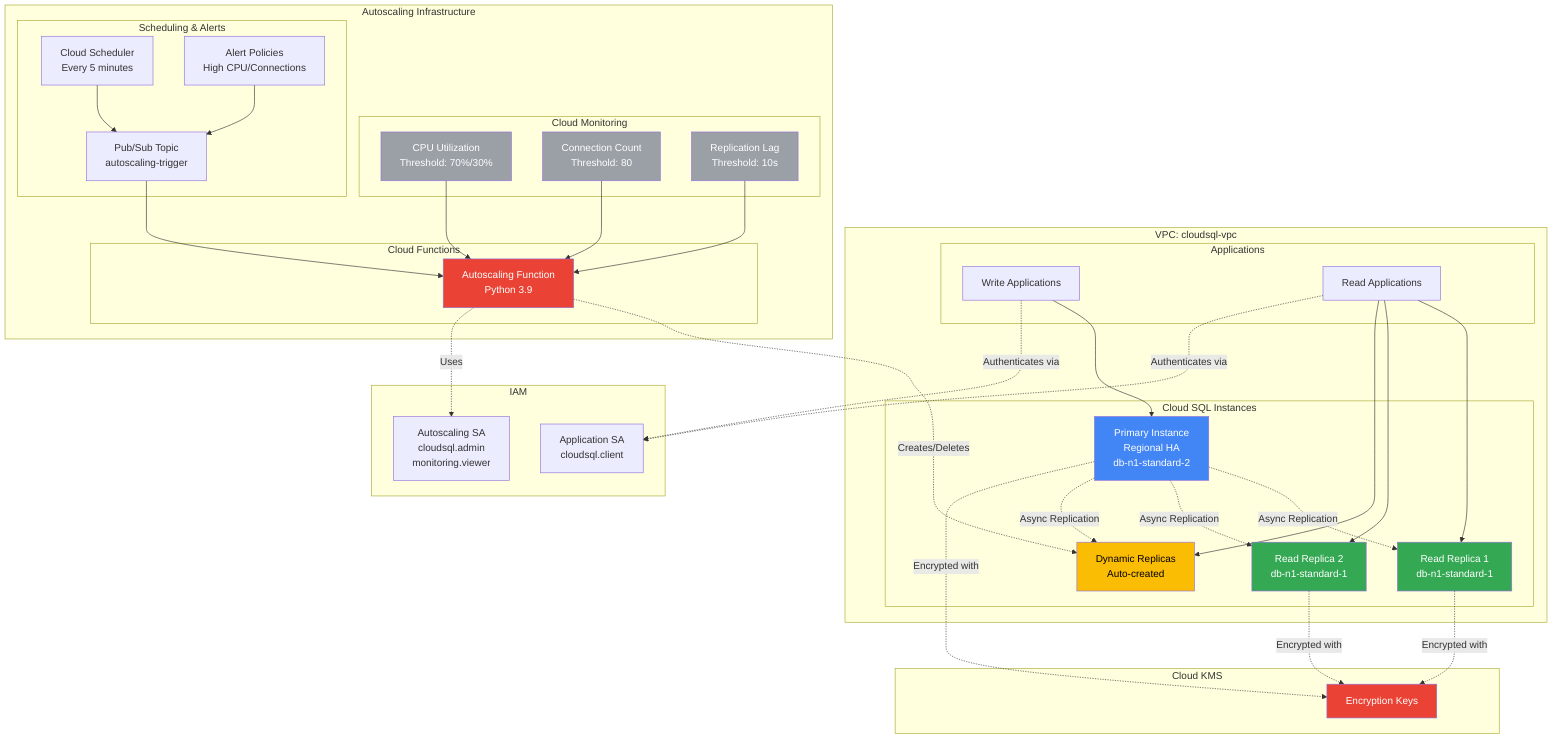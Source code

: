 graph TB
    subgraph "VPC: cloudsql-vpc"
        subgraph "Cloud SQL Instances"
            Primary[Primary Instance<br/>Regional HA<br/>db-n1-standard-2]
            Replica1[Read Replica 1<br/>db-n1-standard-1]
            Replica2[Read Replica 2<br/>db-n1-standard-1]
            ReplicaN[Dynamic Replicas<br/>Auto-created]
        end
        
        subgraph "Applications"
            WriteApp[Write Applications]
            ReadApp[Read Applications]
        end
    end
    
    subgraph "Autoscaling Infrastructure"
        subgraph "Cloud Monitoring"
            CPUMetric[CPU Utilization<br/>Threshold: 70%/30%]
            ConnMetric[Connection Count<br/>Threshold: 80]
            LagMetric[Replication Lag<br/>Threshold: 10s]
        end
        
        subgraph "Cloud Functions"
            AutoscaleFunc[Autoscaling Function<br/>Python 3.9]
        end
        
        subgraph "Scheduling & Alerts"
            Scheduler[Cloud Scheduler<br/>Every 5 minutes]
            PubSub[Pub/Sub Topic<br/>autoscaling-trigger]
            AlertPolicy[Alert Policies<br/>High CPU/Connections]
        end
    end
    
    subgraph "Cloud KMS"
        KMS[Encryption Keys]
    end
    
    subgraph "IAM"
        AutoscaleSA[Autoscaling SA<br/>cloudsql.admin<br/>monitoring.viewer]
        AppSA[Application SA<br/>cloudsql.client]
    end
    
    WriteApp --> Primary
    ReadApp --> Replica1
    ReadApp --> Replica2
    ReadApp --> ReplicaN
    
    Primary -.->|Async Replication| Replica1
    Primary -.->|Async Replication| Replica2
    Primary -.->|Async Replication| ReplicaN
    
    Primary -.->|Encrypted with| KMS
    Replica1 -.->|Encrypted with| KMS
    Replica2 -.->|Encrypted with| KMS
    
    CPUMetric --> AutoscaleFunc
    ConnMetric --> AutoscaleFunc
    LagMetric --> AutoscaleFunc
    
    Scheduler --> PubSub
    PubSub --> AutoscaleFunc
    AlertPolicy --> PubSub
    
    AutoscaleFunc -.->|Creates/Deletes| ReplicaN
    AutoscaleFunc -.->|Uses| AutoscaleSA
    
    WriteApp -.->|Authenticates via| AppSA
    ReadApp -.->|Authenticates via| AppSA
    
    style Primary fill:#4285f4,color:#fff
    style Replica1 fill:#34a853,color:#fff
    style Replica2 fill:#34a853,color:#fff
    style ReplicaN fill:#fbbc04,color:#000
    style AutoscaleFunc fill:#ea4335,color:#fff
    style KMS fill:#ea4335,color:#fff
    style CPUMetric fill:#9aa0a6,color:#fff
    style ConnMetric fill:#9aa0a6,color:#fff
    style LagMetric fill:#9aa0a6,color:#fff